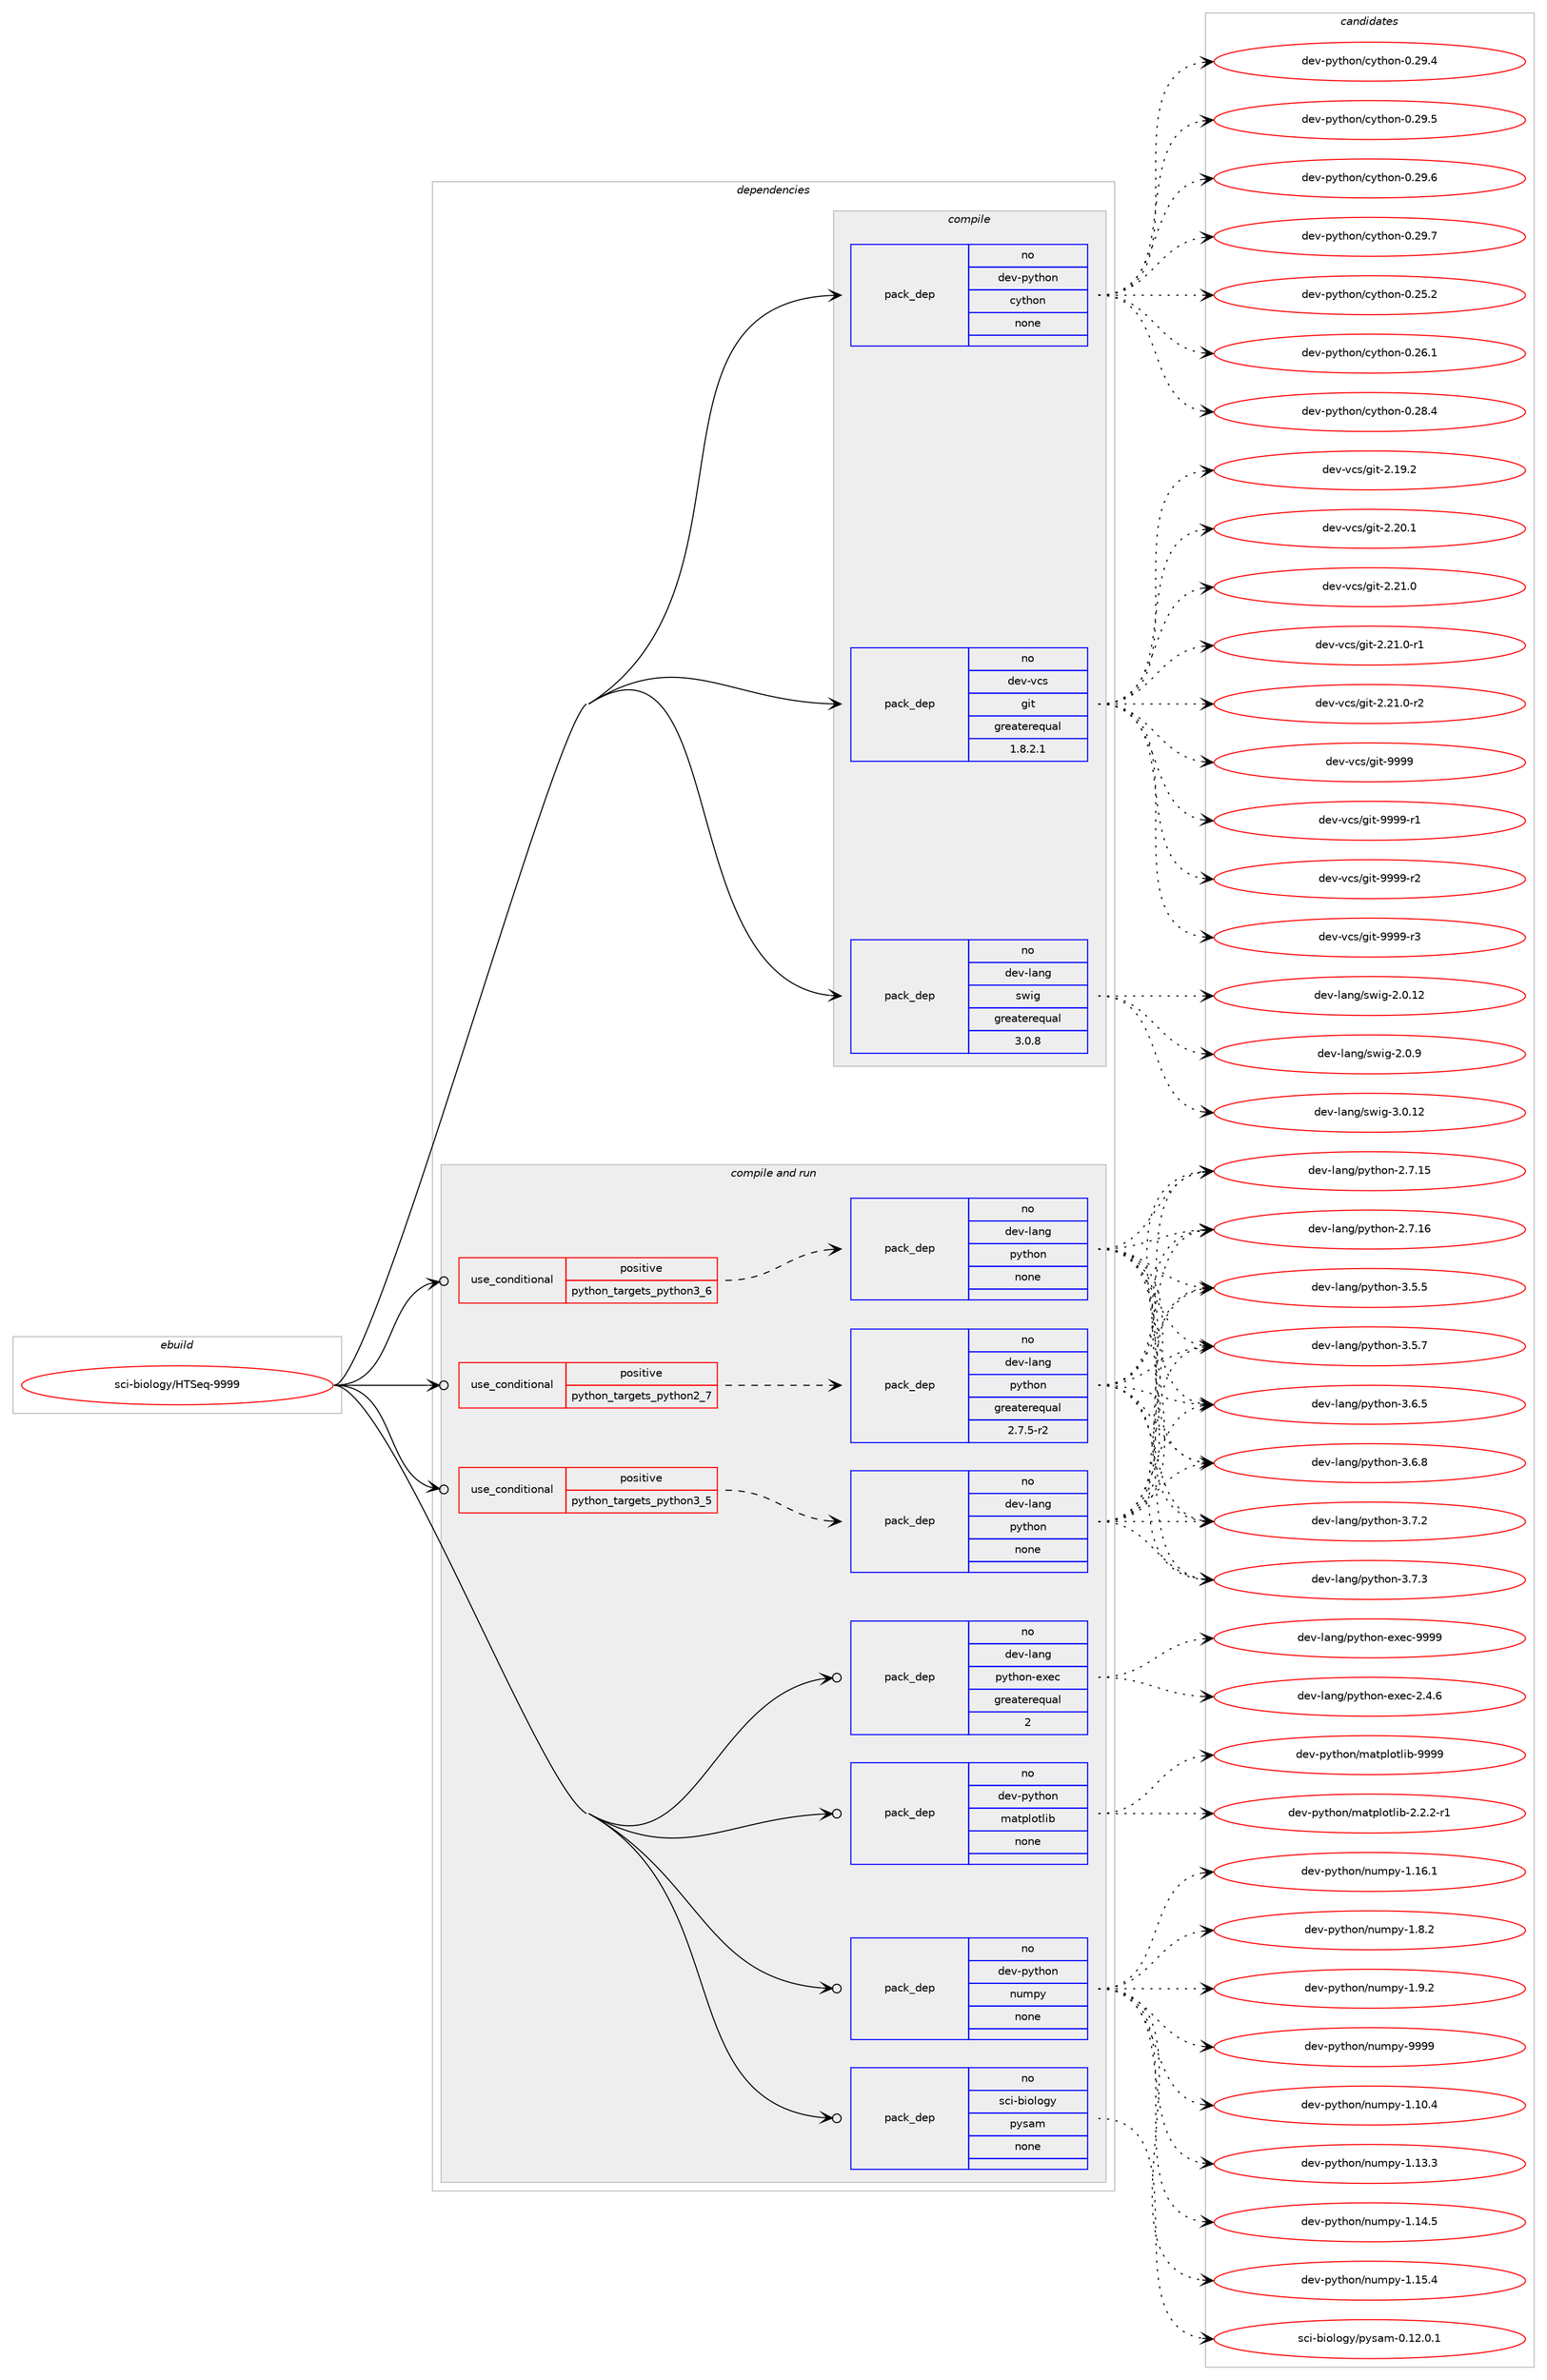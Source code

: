 digraph prolog {

# *************
# Graph options
# *************

newrank=true;
concentrate=true;
compound=true;
graph [rankdir=LR,fontname=Helvetica,fontsize=10,ranksep=1.5];#, ranksep=2.5, nodesep=0.2];
edge  [arrowhead=vee];
node  [fontname=Helvetica,fontsize=10];

# **********
# The ebuild
# **********

subgraph cluster_leftcol {
color=gray;
rank=same;
label=<<i>ebuild</i>>;
id [label="sci-biology/HTSeq-9999", color=red, width=4, href="../sci-biology/HTSeq-9999.svg"];
}

# ****************
# The dependencies
# ****************

subgraph cluster_midcol {
color=gray;
label=<<i>dependencies</i>>;
subgraph cluster_compile {
fillcolor="#eeeeee";
style=filled;
label=<<i>compile</i>>;
subgraph pack3196 {
dependency4358 [label=<<TABLE BORDER="0" CELLBORDER="1" CELLSPACING="0" CELLPADDING="4" WIDTH="220"><TR><TD ROWSPAN="6" CELLPADDING="30">pack_dep</TD></TR><TR><TD WIDTH="110">no</TD></TR><TR><TD>dev-lang</TD></TR><TR><TD>swig</TD></TR><TR><TD>greaterequal</TD></TR><TR><TD>3.0.8</TD></TR></TABLE>>, shape=none, color=blue];
}
id:e -> dependency4358:w [weight=20,style="solid",arrowhead="vee"];
subgraph pack3197 {
dependency4359 [label=<<TABLE BORDER="0" CELLBORDER="1" CELLSPACING="0" CELLPADDING="4" WIDTH="220"><TR><TD ROWSPAN="6" CELLPADDING="30">pack_dep</TD></TR><TR><TD WIDTH="110">no</TD></TR><TR><TD>dev-python</TD></TR><TR><TD>cython</TD></TR><TR><TD>none</TD></TR><TR><TD></TD></TR></TABLE>>, shape=none, color=blue];
}
id:e -> dependency4359:w [weight=20,style="solid",arrowhead="vee"];
subgraph pack3198 {
dependency4360 [label=<<TABLE BORDER="0" CELLBORDER="1" CELLSPACING="0" CELLPADDING="4" WIDTH="220"><TR><TD ROWSPAN="6" CELLPADDING="30">pack_dep</TD></TR><TR><TD WIDTH="110">no</TD></TR><TR><TD>dev-vcs</TD></TR><TR><TD>git</TD></TR><TR><TD>greaterequal</TD></TR><TR><TD>1.8.2.1</TD></TR></TABLE>>, shape=none, color=blue];
}
id:e -> dependency4360:w [weight=20,style="solid",arrowhead="vee"];
}
subgraph cluster_compileandrun {
fillcolor="#eeeeee";
style=filled;
label=<<i>compile and run</i>>;
subgraph cond1090 {
dependency4361 [label=<<TABLE BORDER="0" CELLBORDER="1" CELLSPACING="0" CELLPADDING="4"><TR><TD ROWSPAN="3" CELLPADDING="10">use_conditional</TD></TR><TR><TD>positive</TD></TR><TR><TD>python_targets_python2_7</TD></TR></TABLE>>, shape=none, color=red];
subgraph pack3199 {
dependency4362 [label=<<TABLE BORDER="0" CELLBORDER="1" CELLSPACING="0" CELLPADDING="4" WIDTH="220"><TR><TD ROWSPAN="6" CELLPADDING="30">pack_dep</TD></TR><TR><TD WIDTH="110">no</TD></TR><TR><TD>dev-lang</TD></TR><TR><TD>python</TD></TR><TR><TD>greaterequal</TD></TR><TR><TD>2.7.5-r2</TD></TR></TABLE>>, shape=none, color=blue];
}
dependency4361:e -> dependency4362:w [weight=20,style="dashed",arrowhead="vee"];
}
id:e -> dependency4361:w [weight=20,style="solid",arrowhead="odotvee"];
subgraph cond1091 {
dependency4363 [label=<<TABLE BORDER="0" CELLBORDER="1" CELLSPACING="0" CELLPADDING="4"><TR><TD ROWSPAN="3" CELLPADDING="10">use_conditional</TD></TR><TR><TD>positive</TD></TR><TR><TD>python_targets_python3_5</TD></TR></TABLE>>, shape=none, color=red];
subgraph pack3200 {
dependency4364 [label=<<TABLE BORDER="0" CELLBORDER="1" CELLSPACING="0" CELLPADDING="4" WIDTH="220"><TR><TD ROWSPAN="6" CELLPADDING="30">pack_dep</TD></TR><TR><TD WIDTH="110">no</TD></TR><TR><TD>dev-lang</TD></TR><TR><TD>python</TD></TR><TR><TD>none</TD></TR><TR><TD></TD></TR></TABLE>>, shape=none, color=blue];
}
dependency4363:e -> dependency4364:w [weight=20,style="dashed",arrowhead="vee"];
}
id:e -> dependency4363:w [weight=20,style="solid",arrowhead="odotvee"];
subgraph cond1092 {
dependency4365 [label=<<TABLE BORDER="0" CELLBORDER="1" CELLSPACING="0" CELLPADDING="4"><TR><TD ROWSPAN="3" CELLPADDING="10">use_conditional</TD></TR><TR><TD>positive</TD></TR><TR><TD>python_targets_python3_6</TD></TR></TABLE>>, shape=none, color=red];
subgraph pack3201 {
dependency4366 [label=<<TABLE BORDER="0" CELLBORDER="1" CELLSPACING="0" CELLPADDING="4" WIDTH="220"><TR><TD ROWSPAN="6" CELLPADDING="30">pack_dep</TD></TR><TR><TD WIDTH="110">no</TD></TR><TR><TD>dev-lang</TD></TR><TR><TD>python</TD></TR><TR><TD>none</TD></TR><TR><TD></TD></TR></TABLE>>, shape=none, color=blue];
}
dependency4365:e -> dependency4366:w [weight=20,style="dashed",arrowhead="vee"];
}
id:e -> dependency4365:w [weight=20,style="solid",arrowhead="odotvee"];
subgraph pack3202 {
dependency4367 [label=<<TABLE BORDER="0" CELLBORDER="1" CELLSPACING="0" CELLPADDING="4" WIDTH="220"><TR><TD ROWSPAN="6" CELLPADDING="30">pack_dep</TD></TR><TR><TD WIDTH="110">no</TD></TR><TR><TD>dev-lang</TD></TR><TR><TD>python-exec</TD></TR><TR><TD>greaterequal</TD></TR><TR><TD>2</TD></TR></TABLE>>, shape=none, color=blue];
}
id:e -> dependency4367:w [weight=20,style="solid",arrowhead="odotvee"];
subgraph pack3203 {
dependency4368 [label=<<TABLE BORDER="0" CELLBORDER="1" CELLSPACING="0" CELLPADDING="4" WIDTH="220"><TR><TD ROWSPAN="6" CELLPADDING="30">pack_dep</TD></TR><TR><TD WIDTH="110">no</TD></TR><TR><TD>dev-python</TD></TR><TR><TD>matplotlib</TD></TR><TR><TD>none</TD></TR><TR><TD></TD></TR></TABLE>>, shape=none, color=blue];
}
id:e -> dependency4368:w [weight=20,style="solid",arrowhead="odotvee"];
subgraph pack3204 {
dependency4369 [label=<<TABLE BORDER="0" CELLBORDER="1" CELLSPACING="0" CELLPADDING="4" WIDTH="220"><TR><TD ROWSPAN="6" CELLPADDING="30">pack_dep</TD></TR><TR><TD WIDTH="110">no</TD></TR><TR><TD>dev-python</TD></TR><TR><TD>numpy</TD></TR><TR><TD>none</TD></TR><TR><TD></TD></TR></TABLE>>, shape=none, color=blue];
}
id:e -> dependency4369:w [weight=20,style="solid",arrowhead="odotvee"];
subgraph pack3205 {
dependency4370 [label=<<TABLE BORDER="0" CELLBORDER="1" CELLSPACING="0" CELLPADDING="4" WIDTH="220"><TR><TD ROWSPAN="6" CELLPADDING="30">pack_dep</TD></TR><TR><TD WIDTH="110">no</TD></TR><TR><TD>sci-biology</TD></TR><TR><TD>pysam</TD></TR><TR><TD>none</TD></TR><TR><TD></TD></TR></TABLE>>, shape=none, color=blue];
}
id:e -> dependency4370:w [weight=20,style="solid",arrowhead="odotvee"];
}
subgraph cluster_run {
fillcolor="#eeeeee";
style=filled;
label=<<i>run</i>>;
}
}

# **************
# The candidates
# **************

subgraph cluster_choices {
rank=same;
color=gray;
label=<<i>candidates</i>>;

subgraph choice3196 {
color=black;
nodesep=1;
choice10010111845108971101034711511910510345504648464950 [label="dev-lang/swig-2.0.12", color=red, width=4,href="../dev-lang/swig-2.0.12.svg"];
choice100101118451089711010347115119105103455046484657 [label="dev-lang/swig-2.0.9", color=red, width=4,href="../dev-lang/swig-2.0.9.svg"];
choice10010111845108971101034711511910510345514648464950 [label="dev-lang/swig-3.0.12", color=red, width=4,href="../dev-lang/swig-3.0.12.svg"];
dependency4358:e -> choice10010111845108971101034711511910510345504648464950:w [style=dotted,weight="100"];
dependency4358:e -> choice100101118451089711010347115119105103455046484657:w [style=dotted,weight="100"];
dependency4358:e -> choice10010111845108971101034711511910510345514648464950:w [style=dotted,weight="100"];
}
subgraph choice3197 {
color=black;
nodesep=1;
choice10010111845112121116104111110479912111610411111045484650534650 [label="dev-python/cython-0.25.2", color=red, width=4,href="../dev-python/cython-0.25.2.svg"];
choice10010111845112121116104111110479912111610411111045484650544649 [label="dev-python/cython-0.26.1", color=red, width=4,href="../dev-python/cython-0.26.1.svg"];
choice10010111845112121116104111110479912111610411111045484650564652 [label="dev-python/cython-0.28.4", color=red, width=4,href="../dev-python/cython-0.28.4.svg"];
choice10010111845112121116104111110479912111610411111045484650574652 [label="dev-python/cython-0.29.4", color=red, width=4,href="../dev-python/cython-0.29.4.svg"];
choice10010111845112121116104111110479912111610411111045484650574653 [label="dev-python/cython-0.29.5", color=red, width=4,href="../dev-python/cython-0.29.5.svg"];
choice10010111845112121116104111110479912111610411111045484650574654 [label="dev-python/cython-0.29.6", color=red, width=4,href="../dev-python/cython-0.29.6.svg"];
choice10010111845112121116104111110479912111610411111045484650574655 [label="dev-python/cython-0.29.7", color=red, width=4,href="../dev-python/cython-0.29.7.svg"];
dependency4359:e -> choice10010111845112121116104111110479912111610411111045484650534650:w [style=dotted,weight="100"];
dependency4359:e -> choice10010111845112121116104111110479912111610411111045484650544649:w [style=dotted,weight="100"];
dependency4359:e -> choice10010111845112121116104111110479912111610411111045484650564652:w [style=dotted,weight="100"];
dependency4359:e -> choice10010111845112121116104111110479912111610411111045484650574652:w [style=dotted,weight="100"];
dependency4359:e -> choice10010111845112121116104111110479912111610411111045484650574653:w [style=dotted,weight="100"];
dependency4359:e -> choice10010111845112121116104111110479912111610411111045484650574654:w [style=dotted,weight="100"];
dependency4359:e -> choice10010111845112121116104111110479912111610411111045484650574655:w [style=dotted,weight="100"];
}
subgraph choice3198 {
color=black;
nodesep=1;
choice10010111845118991154710310511645504649574650 [label="dev-vcs/git-2.19.2", color=red, width=4,href="../dev-vcs/git-2.19.2.svg"];
choice10010111845118991154710310511645504650484649 [label="dev-vcs/git-2.20.1", color=red, width=4,href="../dev-vcs/git-2.20.1.svg"];
choice10010111845118991154710310511645504650494648 [label="dev-vcs/git-2.21.0", color=red, width=4,href="../dev-vcs/git-2.21.0.svg"];
choice100101118451189911547103105116455046504946484511449 [label="dev-vcs/git-2.21.0-r1", color=red, width=4,href="../dev-vcs/git-2.21.0-r1.svg"];
choice100101118451189911547103105116455046504946484511450 [label="dev-vcs/git-2.21.0-r2", color=red, width=4,href="../dev-vcs/git-2.21.0-r2.svg"];
choice1001011184511899115471031051164557575757 [label="dev-vcs/git-9999", color=red, width=4,href="../dev-vcs/git-9999.svg"];
choice10010111845118991154710310511645575757574511449 [label="dev-vcs/git-9999-r1", color=red, width=4,href="../dev-vcs/git-9999-r1.svg"];
choice10010111845118991154710310511645575757574511450 [label="dev-vcs/git-9999-r2", color=red, width=4,href="../dev-vcs/git-9999-r2.svg"];
choice10010111845118991154710310511645575757574511451 [label="dev-vcs/git-9999-r3", color=red, width=4,href="../dev-vcs/git-9999-r3.svg"];
dependency4360:e -> choice10010111845118991154710310511645504649574650:w [style=dotted,weight="100"];
dependency4360:e -> choice10010111845118991154710310511645504650484649:w [style=dotted,weight="100"];
dependency4360:e -> choice10010111845118991154710310511645504650494648:w [style=dotted,weight="100"];
dependency4360:e -> choice100101118451189911547103105116455046504946484511449:w [style=dotted,weight="100"];
dependency4360:e -> choice100101118451189911547103105116455046504946484511450:w [style=dotted,weight="100"];
dependency4360:e -> choice1001011184511899115471031051164557575757:w [style=dotted,weight="100"];
dependency4360:e -> choice10010111845118991154710310511645575757574511449:w [style=dotted,weight="100"];
dependency4360:e -> choice10010111845118991154710310511645575757574511450:w [style=dotted,weight="100"];
dependency4360:e -> choice10010111845118991154710310511645575757574511451:w [style=dotted,weight="100"];
}
subgraph choice3199 {
color=black;
nodesep=1;
choice10010111845108971101034711212111610411111045504655464953 [label="dev-lang/python-2.7.15", color=red, width=4,href="../dev-lang/python-2.7.15.svg"];
choice10010111845108971101034711212111610411111045504655464954 [label="dev-lang/python-2.7.16", color=red, width=4,href="../dev-lang/python-2.7.16.svg"];
choice100101118451089711010347112121116104111110455146534653 [label="dev-lang/python-3.5.5", color=red, width=4,href="../dev-lang/python-3.5.5.svg"];
choice100101118451089711010347112121116104111110455146534655 [label="dev-lang/python-3.5.7", color=red, width=4,href="../dev-lang/python-3.5.7.svg"];
choice100101118451089711010347112121116104111110455146544653 [label="dev-lang/python-3.6.5", color=red, width=4,href="../dev-lang/python-3.6.5.svg"];
choice100101118451089711010347112121116104111110455146544656 [label="dev-lang/python-3.6.8", color=red, width=4,href="../dev-lang/python-3.6.8.svg"];
choice100101118451089711010347112121116104111110455146554650 [label="dev-lang/python-3.7.2", color=red, width=4,href="../dev-lang/python-3.7.2.svg"];
choice100101118451089711010347112121116104111110455146554651 [label="dev-lang/python-3.7.3", color=red, width=4,href="../dev-lang/python-3.7.3.svg"];
dependency4362:e -> choice10010111845108971101034711212111610411111045504655464953:w [style=dotted,weight="100"];
dependency4362:e -> choice10010111845108971101034711212111610411111045504655464954:w [style=dotted,weight="100"];
dependency4362:e -> choice100101118451089711010347112121116104111110455146534653:w [style=dotted,weight="100"];
dependency4362:e -> choice100101118451089711010347112121116104111110455146534655:w [style=dotted,weight="100"];
dependency4362:e -> choice100101118451089711010347112121116104111110455146544653:w [style=dotted,weight="100"];
dependency4362:e -> choice100101118451089711010347112121116104111110455146544656:w [style=dotted,weight="100"];
dependency4362:e -> choice100101118451089711010347112121116104111110455146554650:w [style=dotted,weight="100"];
dependency4362:e -> choice100101118451089711010347112121116104111110455146554651:w [style=dotted,weight="100"];
}
subgraph choice3200 {
color=black;
nodesep=1;
choice10010111845108971101034711212111610411111045504655464953 [label="dev-lang/python-2.7.15", color=red, width=4,href="../dev-lang/python-2.7.15.svg"];
choice10010111845108971101034711212111610411111045504655464954 [label="dev-lang/python-2.7.16", color=red, width=4,href="../dev-lang/python-2.7.16.svg"];
choice100101118451089711010347112121116104111110455146534653 [label="dev-lang/python-3.5.5", color=red, width=4,href="../dev-lang/python-3.5.5.svg"];
choice100101118451089711010347112121116104111110455146534655 [label="dev-lang/python-3.5.7", color=red, width=4,href="../dev-lang/python-3.5.7.svg"];
choice100101118451089711010347112121116104111110455146544653 [label="dev-lang/python-3.6.5", color=red, width=4,href="../dev-lang/python-3.6.5.svg"];
choice100101118451089711010347112121116104111110455146544656 [label="dev-lang/python-3.6.8", color=red, width=4,href="../dev-lang/python-3.6.8.svg"];
choice100101118451089711010347112121116104111110455146554650 [label="dev-lang/python-3.7.2", color=red, width=4,href="../dev-lang/python-3.7.2.svg"];
choice100101118451089711010347112121116104111110455146554651 [label="dev-lang/python-3.7.3", color=red, width=4,href="../dev-lang/python-3.7.3.svg"];
dependency4364:e -> choice10010111845108971101034711212111610411111045504655464953:w [style=dotted,weight="100"];
dependency4364:e -> choice10010111845108971101034711212111610411111045504655464954:w [style=dotted,weight="100"];
dependency4364:e -> choice100101118451089711010347112121116104111110455146534653:w [style=dotted,weight="100"];
dependency4364:e -> choice100101118451089711010347112121116104111110455146534655:w [style=dotted,weight="100"];
dependency4364:e -> choice100101118451089711010347112121116104111110455146544653:w [style=dotted,weight="100"];
dependency4364:e -> choice100101118451089711010347112121116104111110455146544656:w [style=dotted,weight="100"];
dependency4364:e -> choice100101118451089711010347112121116104111110455146554650:w [style=dotted,weight="100"];
dependency4364:e -> choice100101118451089711010347112121116104111110455146554651:w [style=dotted,weight="100"];
}
subgraph choice3201 {
color=black;
nodesep=1;
choice10010111845108971101034711212111610411111045504655464953 [label="dev-lang/python-2.7.15", color=red, width=4,href="../dev-lang/python-2.7.15.svg"];
choice10010111845108971101034711212111610411111045504655464954 [label="dev-lang/python-2.7.16", color=red, width=4,href="../dev-lang/python-2.7.16.svg"];
choice100101118451089711010347112121116104111110455146534653 [label="dev-lang/python-3.5.5", color=red, width=4,href="../dev-lang/python-3.5.5.svg"];
choice100101118451089711010347112121116104111110455146534655 [label="dev-lang/python-3.5.7", color=red, width=4,href="../dev-lang/python-3.5.7.svg"];
choice100101118451089711010347112121116104111110455146544653 [label="dev-lang/python-3.6.5", color=red, width=4,href="../dev-lang/python-3.6.5.svg"];
choice100101118451089711010347112121116104111110455146544656 [label="dev-lang/python-3.6.8", color=red, width=4,href="../dev-lang/python-3.6.8.svg"];
choice100101118451089711010347112121116104111110455146554650 [label="dev-lang/python-3.7.2", color=red, width=4,href="../dev-lang/python-3.7.2.svg"];
choice100101118451089711010347112121116104111110455146554651 [label="dev-lang/python-3.7.3", color=red, width=4,href="../dev-lang/python-3.7.3.svg"];
dependency4366:e -> choice10010111845108971101034711212111610411111045504655464953:w [style=dotted,weight="100"];
dependency4366:e -> choice10010111845108971101034711212111610411111045504655464954:w [style=dotted,weight="100"];
dependency4366:e -> choice100101118451089711010347112121116104111110455146534653:w [style=dotted,weight="100"];
dependency4366:e -> choice100101118451089711010347112121116104111110455146534655:w [style=dotted,weight="100"];
dependency4366:e -> choice100101118451089711010347112121116104111110455146544653:w [style=dotted,weight="100"];
dependency4366:e -> choice100101118451089711010347112121116104111110455146544656:w [style=dotted,weight="100"];
dependency4366:e -> choice100101118451089711010347112121116104111110455146554650:w [style=dotted,weight="100"];
dependency4366:e -> choice100101118451089711010347112121116104111110455146554651:w [style=dotted,weight="100"];
}
subgraph choice3202 {
color=black;
nodesep=1;
choice1001011184510897110103471121211161041111104510112010199455046524654 [label="dev-lang/python-exec-2.4.6", color=red, width=4,href="../dev-lang/python-exec-2.4.6.svg"];
choice10010111845108971101034711212111610411111045101120101994557575757 [label="dev-lang/python-exec-9999", color=red, width=4,href="../dev-lang/python-exec-9999.svg"];
dependency4367:e -> choice1001011184510897110103471121211161041111104510112010199455046524654:w [style=dotted,weight="100"];
dependency4367:e -> choice10010111845108971101034711212111610411111045101120101994557575757:w [style=dotted,weight="100"];
}
subgraph choice3203 {
color=black;
nodesep=1;
choice100101118451121211161041111104710997116112108111116108105984550465046504511449 [label="dev-python/matplotlib-2.2.2-r1", color=red, width=4,href="../dev-python/matplotlib-2.2.2-r1.svg"];
choice100101118451121211161041111104710997116112108111116108105984557575757 [label="dev-python/matplotlib-9999", color=red, width=4,href="../dev-python/matplotlib-9999.svg"];
dependency4368:e -> choice100101118451121211161041111104710997116112108111116108105984550465046504511449:w [style=dotted,weight="100"];
dependency4368:e -> choice100101118451121211161041111104710997116112108111116108105984557575757:w [style=dotted,weight="100"];
}
subgraph choice3204 {
color=black;
nodesep=1;
choice100101118451121211161041111104711011710911212145494649484652 [label="dev-python/numpy-1.10.4", color=red, width=4,href="../dev-python/numpy-1.10.4.svg"];
choice100101118451121211161041111104711011710911212145494649514651 [label="dev-python/numpy-1.13.3", color=red, width=4,href="../dev-python/numpy-1.13.3.svg"];
choice100101118451121211161041111104711011710911212145494649524653 [label="dev-python/numpy-1.14.5", color=red, width=4,href="../dev-python/numpy-1.14.5.svg"];
choice100101118451121211161041111104711011710911212145494649534652 [label="dev-python/numpy-1.15.4", color=red, width=4,href="../dev-python/numpy-1.15.4.svg"];
choice100101118451121211161041111104711011710911212145494649544649 [label="dev-python/numpy-1.16.1", color=red, width=4,href="../dev-python/numpy-1.16.1.svg"];
choice1001011184511212111610411111047110117109112121454946564650 [label="dev-python/numpy-1.8.2", color=red, width=4,href="../dev-python/numpy-1.8.2.svg"];
choice1001011184511212111610411111047110117109112121454946574650 [label="dev-python/numpy-1.9.2", color=red, width=4,href="../dev-python/numpy-1.9.2.svg"];
choice10010111845112121116104111110471101171091121214557575757 [label="dev-python/numpy-9999", color=red, width=4,href="../dev-python/numpy-9999.svg"];
dependency4369:e -> choice100101118451121211161041111104711011710911212145494649484652:w [style=dotted,weight="100"];
dependency4369:e -> choice100101118451121211161041111104711011710911212145494649514651:w [style=dotted,weight="100"];
dependency4369:e -> choice100101118451121211161041111104711011710911212145494649524653:w [style=dotted,weight="100"];
dependency4369:e -> choice100101118451121211161041111104711011710911212145494649534652:w [style=dotted,weight="100"];
dependency4369:e -> choice100101118451121211161041111104711011710911212145494649544649:w [style=dotted,weight="100"];
dependency4369:e -> choice1001011184511212111610411111047110117109112121454946564650:w [style=dotted,weight="100"];
dependency4369:e -> choice1001011184511212111610411111047110117109112121454946574650:w [style=dotted,weight="100"];
dependency4369:e -> choice10010111845112121116104111110471101171091121214557575757:w [style=dotted,weight="100"];
}
subgraph choice3205 {
color=black;
nodesep=1;
choice1159910545981051111081111031214711212111597109454846495046484649 [label="sci-biology/pysam-0.12.0.1", color=red, width=4,href="../sci-biology/pysam-0.12.0.1.svg"];
dependency4370:e -> choice1159910545981051111081111031214711212111597109454846495046484649:w [style=dotted,weight="100"];
}
}

}
